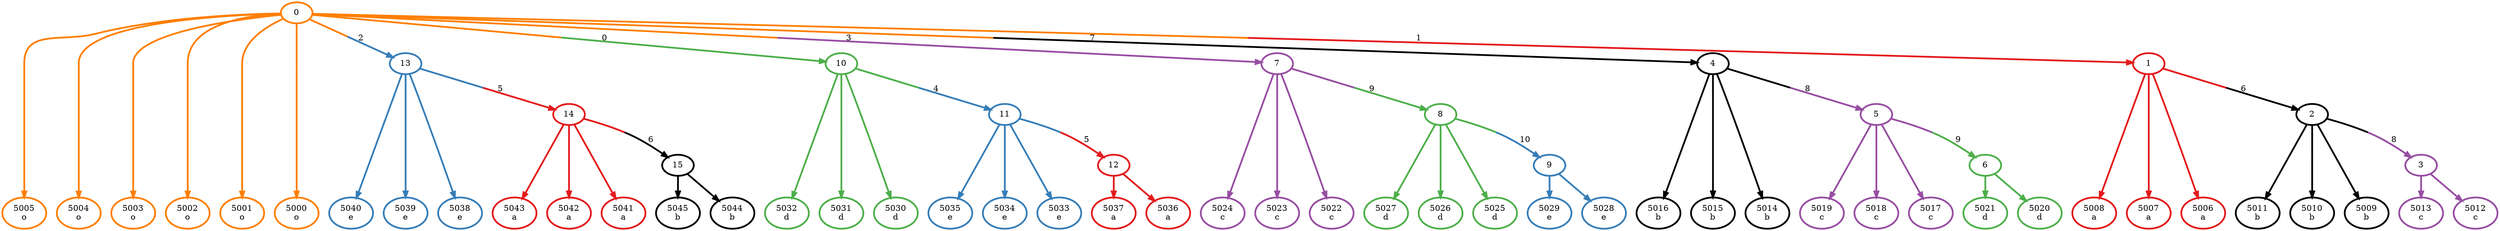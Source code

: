 digraph T {
	{
		rank=same
		0 [penwidth=3,colorscheme=set19,color=0,label="5045\nb"]
		1 [penwidth=3,colorscheme=set19,color=0,label="5044\nb"]
		2 [penwidth=3,colorscheme=set19,color=1,label="5043\na"]
		3 [penwidth=3,colorscheme=set19,color=1,label="5042\na"]
		4 [penwidth=3,colorscheme=set19,color=1,label="5041\na"]
		5 [penwidth=3,colorscheme=set19,color=1,label="5037\na"]
		6 [penwidth=3,colorscheme=set19,color=1,label="5036\na"]
		7 [penwidth=3,colorscheme=set19,color=2,label="5035\ne"]
		8 [penwidth=3,colorscheme=set19,color=2,label="5034\ne"]
		9 [penwidth=3,colorscheme=set19,color=2,label="5033\ne"]
		10 [penwidth=3,colorscheme=set19,color=2,label="5029\ne"]
		11 [penwidth=3,colorscheme=set19,color=2,label="5028\ne"]
		12 [penwidth=3,colorscheme=set19,color=3,label="5027\nd"]
		13 [penwidth=3,colorscheme=set19,color=3,label="5026\nd"]
		14 [penwidth=3,colorscheme=set19,color=3,label="5025\nd"]
		15 [penwidth=3,colorscheme=set19,color=3,label="5021\nd"]
		16 [penwidth=3,colorscheme=set19,color=3,label="5020\nd"]
		17 [penwidth=3,colorscheme=set19,color=4,label="5019\nc"]
		18 [penwidth=3,colorscheme=set19,color=4,label="5018\nc"]
		19 [penwidth=3,colorscheme=set19,color=4,label="5017\nc"]
		20 [penwidth=3,colorscheme=set19,color=4,label="5013\nc"]
		21 [penwidth=3,colorscheme=set19,color=4,label="5012\nc"]
		22 [penwidth=3,colorscheme=set19,color=0,label="5011\nb"]
		23 [penwidth=3,colorscheme=set19,color=0,label="5010\nb"]
		24 [penwidth=3,colorscheme=set19,color=0,label="5009\nb"]
		25 [penwidth=3,colorscheme=set19,color=2,label="5040\ne"]
		26 [penwidth=3,colorscheme=set19,color=2,label="5039\ne"]
		27 [penwidth=3,colorscheme=set19,color=2,label="5038\ne"]
		28 [penwidth=3,colorscheme=set19,color=3,label="5032\nd"]
		29 [penwidth=3,colorscheme=set19,color=3,label="5031\nd"]
		30 [penwidth=3,colorscheme=set19,color=3,label="5030\nd"]
		31 [penwidth=3,colorscheme=set19,color=4,label="5024\nc"]
		32 [penwidth=3,colorscheme=set19,color=4,label="5023\nc"]
		33 [penwidth=3,colorscheme=set19,color=4,label="5022\nc"]
		34 [penwidth=3,colorscheme=set19,color=0,label="5016\nb"]
		35 [penwidth=3,colorscheme=set19,color=0,label="5015\nb"]
		36 [penwidth=3,colorscheme=set19,color=0,label="5014\nb"]
		37 [penwidth=3,colorscheme=set19,color=1,label="5008\na"]
		38 [penwidth=3,colorscheme=set19,color=1,label="5007\na"]
		39 [penwidth=3,colorscheme=set19,color=1,label="5006\na"]
		40 [penwidth=3,colorscheme=set19,color=5,label="5005\no"]
		41 [penwidth=3,colorscheme=set19,color=5,label="5004\no"]
		42 [penwidth=3,colorscheme=set19,color=5,label="5003\no"]
		43 [penwidth=3,colorscheme=set19,color=5,label="5002\no"]
		44 [penwidth=3,colorscheme=set19,color=5,label="5001\no"]
		45 [penwidth=3,colorscheme=set19,color=5,label="5000\no"]
	}
	46 [penwidth=3,colorscheme=set19,color=0,label="15"]
	47 [penwidth=3,colorscheme=set19,color=1,label="14"]
	48 [penwidth=3,colorscheme=set19,color=1,label="12"]
	49 [penwidth=3,colorscheme=set19,color=2,label="11"]
	50 [penwidth=3,colorscheme=set19,color=2,label="9"]
	51 [penwidth=3,colorscheme=set19,color=3,label="8"]
	52 [penwidth=3,colorscheme=set19,color=3,label="6"]
	53 [penwidth=3,colorscheme=set19,color=4,label="5"]
	54 [penwidth=3,colorscheme=set19,color=4,label="3"]
	55 [penwidth=3,colorscheme=set19,color=0,label="2"]
	56 [penwidth=3,colorscheme=set19,color=2,label="13"]
	57 [penwidth=3,colorscheme=set19,color=3,label="10"]
	58 [penwidth=3,colorscheme=set19,color=4,label="7"]
	59 [penwidth=3,colorscheme=set19,color=0,label="4"]
	60 [penwidth=3,colorscheme=set19,color=1,label="1"]
	61 [penwidth=3,colorscheme=set19,color=5,label="0"]
	46 -> 0 [penwidth=3,colorscheme=set19,color="0;0.5:0"]
	46 -> 1 [penwidth=3,colorscheme=set19,color="0;0.5:0"]
	47 -> 2 [penwidth=3,colorscheme=set19,color="1;0.5:1"]
	47 -> 3 [penwidth=3,colorscheme=set19,color="1;0.5:1"]
	47 -> 4 [penwidth=3,colorscheme=set19,color="1;0.5:1"]
	47 -> 46 [penwidth=3,colorscheme=set19,color="1;0.5:0",label="6"]
	48 -> 5 [penwidth=3,colorscheme=set19,color="1;0.5:1"]
	48 -> 6 [penwidth=3,colorscheme=set19,color="1;0.5:1"]
	49 -> 7 [penwidth=3,colorscheme=set19,color="2;0.5:2"]
	49 -> 8 [penwidth=3,colorscheme=set19,color="2;0.5:2"]
	49 -> 9 [penwidth=3,colorscheme=set19,color="2;0.5:2"]
	49 -> 48 [penwidth=3,colorscheme=set19,color="2;0.5:1",label="5"]
	50 -> 10 [penwidth=3,colorscheme=set19,color="2;0.5:2"]
	50 -> 11 [penwidth=3,colorscheme=set19,color="2;0.5:2"]
	51 -> 12 [penwidth=3,colorscheme=set19,color="3;0.5:3"]
	51 -> 13 [penwidth=3,colorscheme=set19,color="3;0.5:3"]
	51 -> 14 [penwidth=3,colorscheme=set19,color="3;0.5:3"]
	51 -> 50 [penwidth=3,colorscheme=set19,color="3;0.5:2",label="10"]
	52 -> 15 [penwidth=3,colorscheme=set19,color="3;0.5:3"]
	52 -> 16 [penwidth=3,colorscheme=set19,color="3;0.5:3"]
	53 -> 17 [penwidth=3,colorscheme=set19,color="4;0.5:4"]
	53 -> 18 [penwidth=3,colorscheme=set19,color="4;0.5:4"]
	53 -> 19 [penwidth=3,colorscheme=set19,color="4;0.5:4"]
	53 -> 52 [penwidth=3,colorscheme=set19,color="4;0.5:3",label="9"]
	54 -> 20 [penwidth=3,colorscheme=set19,color="4;0.5:4"]
	54 -> 21 [penwidth=3,colorscheme=set19,color="4;0.5:4"]
	55 -> 22 [penwidth=3,colorscheme=set19,color="0;0.5:0"]
	55 -> 23 [penwidth=3,colorscheme=set19,color="0;0.5:0"]
	55 -> 24 [penwidth=3,colorscheme=set19,color="0;0.5:0"]
	55 -> 54 [penwidth=3,colorscheme=set19,color="0;0.5:4",label="8"]
	56 -> 25 [penwidth=3,colorscheme=set19,color="2;0.5:2"]
	56 -> 26 [penwidth=3,colorscheme=set19,color="2;0.5:2"]
	56 -> 27 [penwidth=3,colorscheme=set19,color="2;0.5:2"]
	56 -> 47 [penwidth=3,colorscheme=set19,color="2;0.5:1",label="5"]
	57 -> 28 [penwidth=3,colorscheme=set19,color="3;0.5:3"]
	57 -> 29 [penwidth=3,colorscheme=set19,color="3;0.5:3"]
	57 -> 30 [penwidth=3,colorscheme=set19,color="3;0.5:3"]
	57 -> 49 [penwidth=3,colorscheme=set19,color="3;0.5:2",label="4"]
	58 -> 31 [penwidth=3,colorscheme=set19,color="4;0.5:4"]
	58 -> 32 [penwidth=3,colorscheme=set19,color="4;0.5:4"]
	58 -> 33 [penwidth=3,colorscheme=set19,color="4;0.5:4"]
	58 -> 51 [penwidth=3,colorscheme=set19,color="4;0.5:3",label="9"]
	59 -> 34 [penwidth=3,colorscheme=set19,color="0;0.5:0"]
	59 -> 35 [penwidth=3,colorscheme=set19,color="0;0.5:0"]
	59 -> 36 [penwidth=3,colorscheme=set19,color="0;0.5:0"]
	59 -> 53 [penwidth=3,colorscheme=set19,color="0;0.5:4",label="8"]
	60 -> 37 [penwidth=3,colorscheme=set19,color="1;0.5:1"]
	60 -> 38 [penwidth=3,colorscheme=set19,color="1;0.5:1"]
	60 -> 39 [penwidth=3,colorscheme=set19,color="1;0.5:1"]
	60 -> 55 [penwidth=3,colorscheme=set19,color="1;0.5:0",label="6"]
	61 -> 40 [penwidth=3,colorscheme=set19,color="5;0.5:5"]
	61 -> 41 [penwidth=3,colorscheme=set19,color="5;0.5:5"]
	61 -> 42 [penwidth=3,colorscheme=set19,color="5;0.5:5"]
	61 -> 43 [penwidth=3,colorscheme=set19,color="5;0.5:5"]
	61 -> 44 [penwidth=3,colorscheme=set19,color="5;0.5:5"]
	61 -> 45 [penwidth=3,colorscheme=set19,color="5;0.5:5"]
	61 -> 56 [penwidth=3,colorscheme=set19,color="5;0.5:2",label="2"]
	61 -> 57 [penwidth=3,colorscheme=set19,color="5;0.5:3",label="0"]
	61 -> 58 [penwidth=3,colorscheme=set19,color="5;0.5:4",label="3"]
	61 -> 59 [penwidth=3,colorscheme=set19,color="5;0.5:0",label="7"]
	61 -> 60 [penwidth=3,colorscheme=set19,color="5;0.5:1",label="1"]
}
